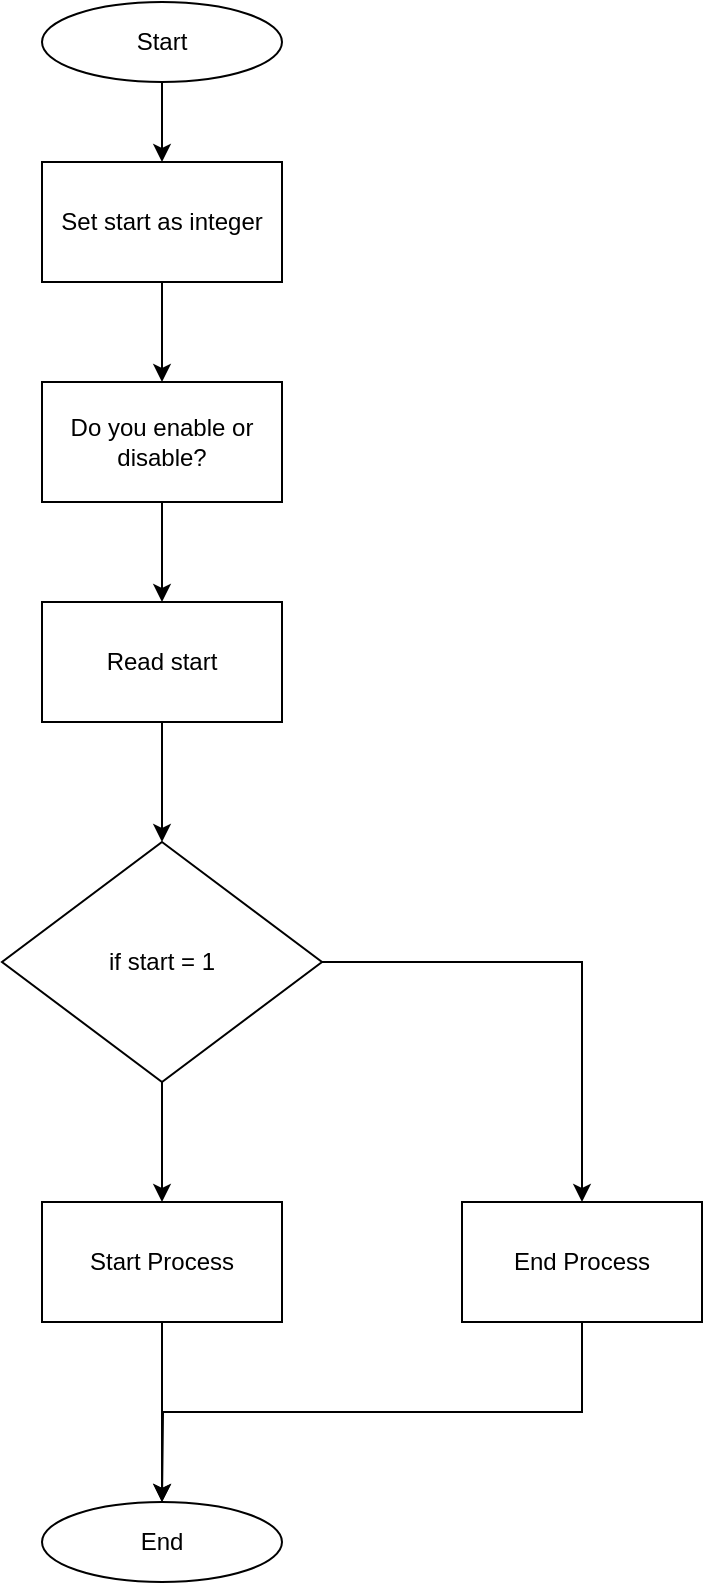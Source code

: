 <mxfile version="14.4.9" type="github">
  <diagram id="TjpgiWCRnCFQcZc7T2fC" name="Page-1">
    <mxGraphModel dx="868" dy="450" grid="1" gridSize="10" guides="1" tooltips="1" connect="1" arrows="1" fold="1" page="1" pageScale="1" pageWidth="850" pageHeight="1100" math="0" shadow="0">
      <root>
        <mxCell id="0" />
        <mxCell id="1" parent="0" />
        <mxCell id="LoA4UkVIQB2fMuoZzAD0-15" style="edgeStyle=orthogonalEdgeStyle;rounded=0;orthogonalLoop=1;jettySize=auto;html=1;exitX=0.5;exitY=1;exitDx=0;exitDy=0;entryX=0.5;entryY=0;entryDx=0;entryDy=0;" edge="1" parent="1" source="LoA4UkVIQB2fMuoZzAD0-1" target="LoA4UkVIQB2fMuoZzAD0-3">
          <mxGeometry relative="1" as="geometry" />
        </mxCell>
        <mxCell id="LoA4UkVIQB2fMuoZzAD0-1" value="Start" style="ellipse;whiteSpace=wrap;html=1;" vertex="1" parent="1">
          <mxGeometry x="400" y="40" width="120" height="40" as="geometry" />
        </mxCell>
        <mxCell id="LoA4UkVIQB2fMuoZzAD0-17" style="edgeStyle=orthogonalEdgeStyle;rounded=0;orthogonalLoop=1;jettySize=auto;html=1;exitX=0.5;exitY=1;exitDx=0;exitDy=0;entryX=0.5;entryY=0;entryDx=0;entryDy=0;" edge="1" parent="1" source="LoA4UkVIQB2fMuoZzAD0-2" target="LoA4UkVIQB2fMuoZzAD0-4">
          <mxGeometry relative="1" as="geometry" />
        </mxCell>
        <mxCell id="LoA4UkVIQB2fMuoZzAD0-2" value="Do you enable or disable?" style="rounded=0;whiteSpace=wrap;html=1;" vertex="1" parent="1">
          <mxGeometry x="400" y="230" width="120" height="60" as="geometry" />
        </mxCell>
        <mxCell id="LoA4UkVIQB2fMuoZzAD0-16" style="edgeStyle=orthogonalEdgeStyle;rounded=0;orthogonalLoop=1;jettySize=auto;html=1;exitX=0.5;exitY=1;exitDx=0;exitDy=0;" edge="1" parent="1" source="LoA4UkVIQB2fMuoZzAD0-3" target="LoA4UkVIQB2fMuoZzAD0-2">
          <mxGeometry relative="1" as="geometry" />
        </mxCell>
        <mxCell id="LoA4UkVIQB2fMuoZzAD0-3" value="Set start as integer" style="rounded=0;whiteSpace=wrap;html=1;" vertex="1" parent="1">
          <mxGeometry x="400" y="120" width="120" height="60" as="geometry" />
        </mxCell>
        <mxCell id="LoA4UkVIQB2fMuoZzAD0-9" style="edgeStyle=orthogonalEdgeStyle;rounded=0;orthogonalLoop=1;jettySize=auto;html=1;exitX=0.5;exitY=1;exitDx=0;exitDy=0;entryX=0.5;entryY=0;entryDx=0;entryDy=0;" edge="1" parent="1" source="LoA4UkVIQB2fMuoZzAD0-4" target="LoA4UkVIQB2fMuoZzAD0-5">
          <mxGeometry relative="1" as="geometry" />
        </mxCell>
        <mxCell id="LoA4UkVIQB2fMuoZzAD0-4" value="Read start" style="rounded=0;whiteSpace=wrap;html=1;" vertex="1" parent="1">
          <mxGeometry x="400" y="340" width="120" height="60" as="geometry" />
        </mxCell>
        <mxCell id="LoA4UkVIQB2fMuoZzAD0-11" style="edgeStyle=orthogonalEdgeStyle;rounded=0;orthogonalLoop=1;jettySize=auto;html=1;exitX=0.5;exitY=1;exitDx=0;exitDy=0;" edge="1" parent="1" source="LoA4UkVIQB2fMuoZzAD0-5" target="LoA4UkVIQB2fMuoZzAD0-6">
          <mxGeometry relative="1" as="geometry" />
        </mxCell>
        <mxCell id="LoA4UkVIQB2fMuoZzAD0-12" style="edgeStyle=orthogonalEdgeStyle;rounded=0;orthogonalLoop=1;jettySize=auto;html=1;exitX=1;exitY=0.5;exitDx=0;exitDy=0;entryX=0.5;entryY=0;entryDx=0;entryDy=0;" edge="1" parent="1" source="LoA4UkVIQB2fMuoZzAD0-5" target="LoA4UkVIQB2fMuoZzAD0-7">
          <mxGeometry relative="1" as="geometry" />
        </mxCell>
        <mxCell id="LoA4UkVIQB2fMuoZzAD0-5" value="if start = 1" style="rhombus;whiteSpace=wrap;html=1;" vertex="1" parent="1">
          <mxGeometry x="380" y="460" width="160" height="120" as="geometry" />
        </mxCell>
        <mxCell id="LoA4UkVIQB2fMuoZzAD0-13" style="edgeStyle=orthogonalEdgeStyle;rounded=0;orthogonalLoop=1;jettySize=auto;html=1;exitX=0.5;exitY=1;exitDx=0;exitDy=0;entryX=0.5;entryY=0;entryDx=0;entryDy=0;" edge="1" parent="1" source="LoA4UkVIQB2fMuoZzAD0-6" target="LoA4UkVIQB2fMuoZzAD0-8">
          <mxGeometry relative="1" as="geometry" />
        </mxCell>
        <mxCell id="LoA4UkVIQB2fMuoZzAD0-6" value="Start Process" style="rounded=0;whiteSpace=wrap;html=1;" vertex="1" parent="1">
          <mxGeometry x="400" y="640" width="120" height="60" as="geometry" />
        </mxCell>
        <mxCell id="LoA4UkVIQB2fMuoZzAD0-14" style="edgeStyle=orthogonalEdgeStyle;rounded=0;orthogonalLoop=1;jettySize=auto;html=1;exitX=0.5;exitY=1;exitDx=0;exitDy=0;" edge="1" parent="1" source="LoA4UkVIQB2fMuoZzAD0-7">
          <mxGeometry relative="1" as="geometry">
            <mxPoint x="460" y="790" as="targetPoint" />
          </mxGeometry>
        </mxCell>
        <mxCell id="LoA4UkVIQB2fMuoZzAD0-7" value="End Process" style="rounded=0;whiteSpace=wrap;html=1;" vertex="1" parent="1">
          <mxGeometry x="610" y="640" width="120" height="60" as="geometry" />
        </mxCell>
        <mxCell id="LoA4UkVIQB2fMuoZzAD0-8" value="End" style="ellipse;whiteSpace=wrap;html=1;" vertex="1" parent="1">
          <mxGeometry x="400" y="790" width="120" height="40" as="geometry" />
        </mxCell>
        <mxCell id="LoA4UkVIQB2fMuoZzAD0-10" style="edgeStyle=orthogonalEdgeStyle;rounded=0;orthogonalLoop=1;jettySize=auto;html=1;exitX=0.5;exitY=1;exitDx=0;exitDy=0;" edge="1" parent="1" source="LoA4UkVIQB2fMuoZzAD0-5" target="LoA4UkVIQB2fMuoZzAD0-5">
          <mxGeometry relative="1" as="geometry" />
        </mxCell>
      </root>
    </mxGraphModel>
  </diagram>
</mxfile>
